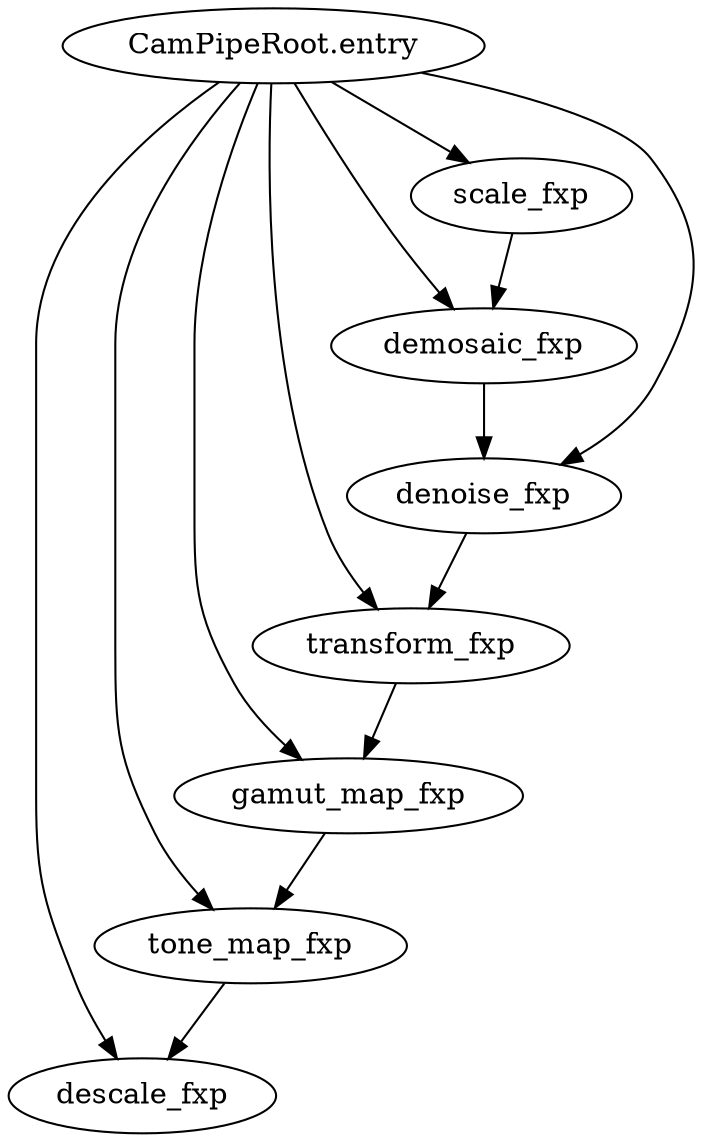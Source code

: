 strict digraph {
	"scale_fxp" ;
	"CamPipeRoot.entry" ;
	"gamut_map_fxp" ;
	"demosaic_fxp" ;
	"descale_fxp" ;
	"transform_fxp" ;
	"tone_map_fxp" ;
	"denoise_fxp" ;

	"transform_fxp" -> "gamut_map_fxp" ;
	"gamut_map_fxp" -> "tone_map_fxp" ;
	"demosaic_fxp" -> "denoise_fxp" ;
	"tone_map_fxp" -> "descale_fxp" ;
	"CamPipeRoot.entry" -> "transform_fxp" ;
	"CamPipeRoot.entry" -> "descale_fxp" ;
	"CamPipeRoot.entry" -> "gamut_map_fxp" ;
	"CamPipeRoot.entry" -> "demosaic_fxp" ;
	"CamPipeRoot.entry" -> "tone_map_fxp" ;
	"CamPipeRoot.entry" -> "scale_fxp" ;
	"CamPipeRoot.entry" -> "denoise_fxp" ;
	"scale_fxp" -> "demosaic_fxp" ;
	"denoise_fxp" -> "transform_fxp" ;
}
